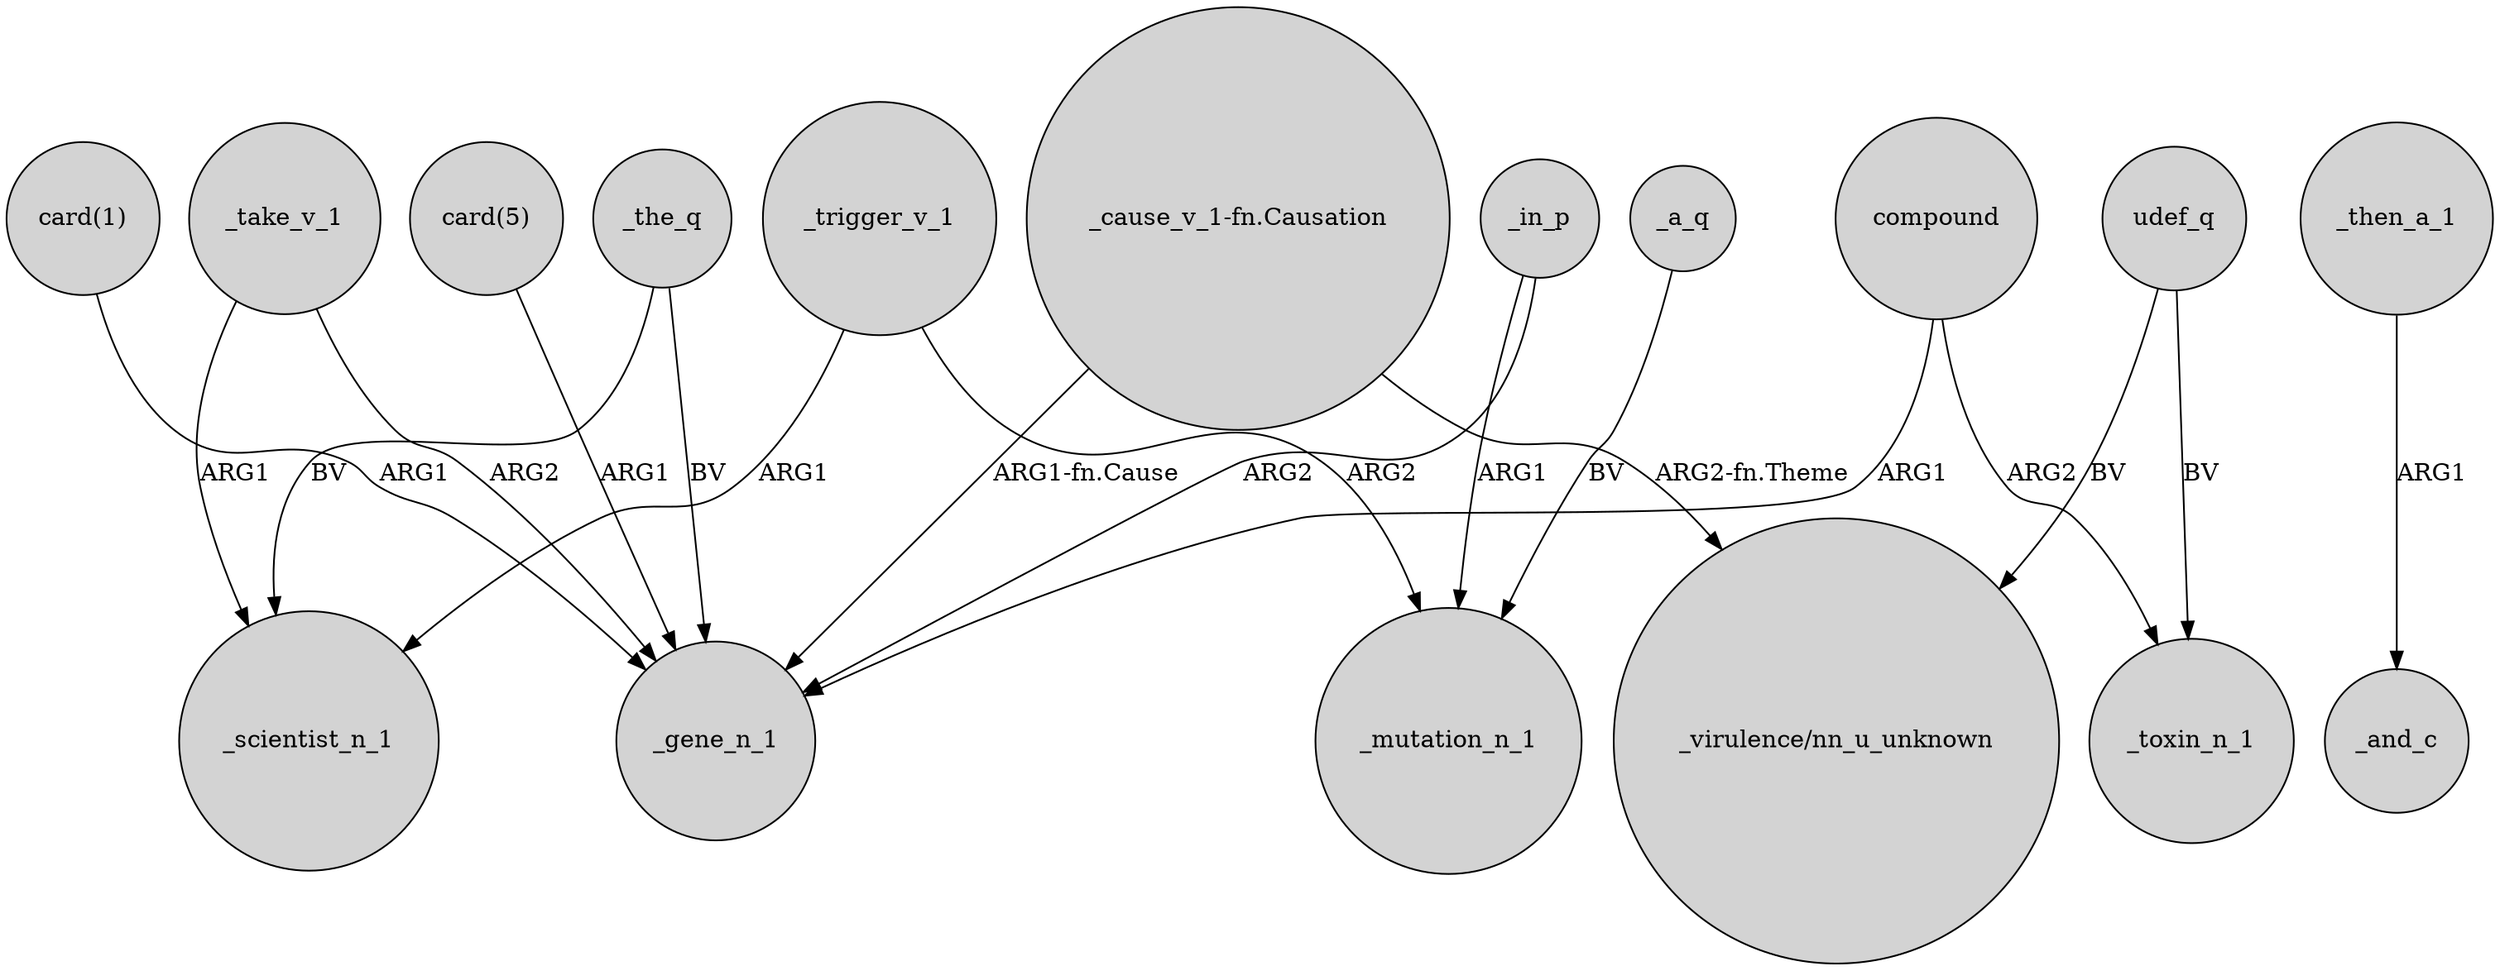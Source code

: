 digraph {
	node [shape=circle style=filled]
	"_cause_v_1-fn.Causation" -> _gene_n_1 [label="ARG1-fn.Cause"]
	"card(1)" -> _gene_n_1 [label=ARG1]
	_take_v_1 -> _gene_n_1 [label=ARG2]
	udef_q -> _toxin_n_1 [label=BV]
	_a_q -> _mutation_n_1 [label=BV]
	_the_q -> _gene_n_1 [label=BV]
	compound -> _gene_n_1 [label=ARG1]
	_trigger_v_1 -> _mutation_n_1 [label=ARG2]
	compound -> _toxin_n_1 [label=ARG2]
	"card(5)" -> _gene_n_1 [label=ARG1]
	udef_q -> "_virulence/nn_u_unknown" [label=BV]
	_trigger_v_1 -> _scientist_n_1 [label=ARG1]
	_in_p -> _mutation_n_1 [label=ARG1]
	_in_p -> _gene_n_1 [label=ARG2]
	"_cause_v_1-fn.Causation" -> "_virulence/nn_u_unknown" [label="ARG2-fn.Theme"]
	_then_a_1 -> _and_c [label=ARG1]
	_the_q -> _scientist_n_1 [label=BV]
	_take_v_1 -> _scientist_n_1 [label=ARG1]
}
